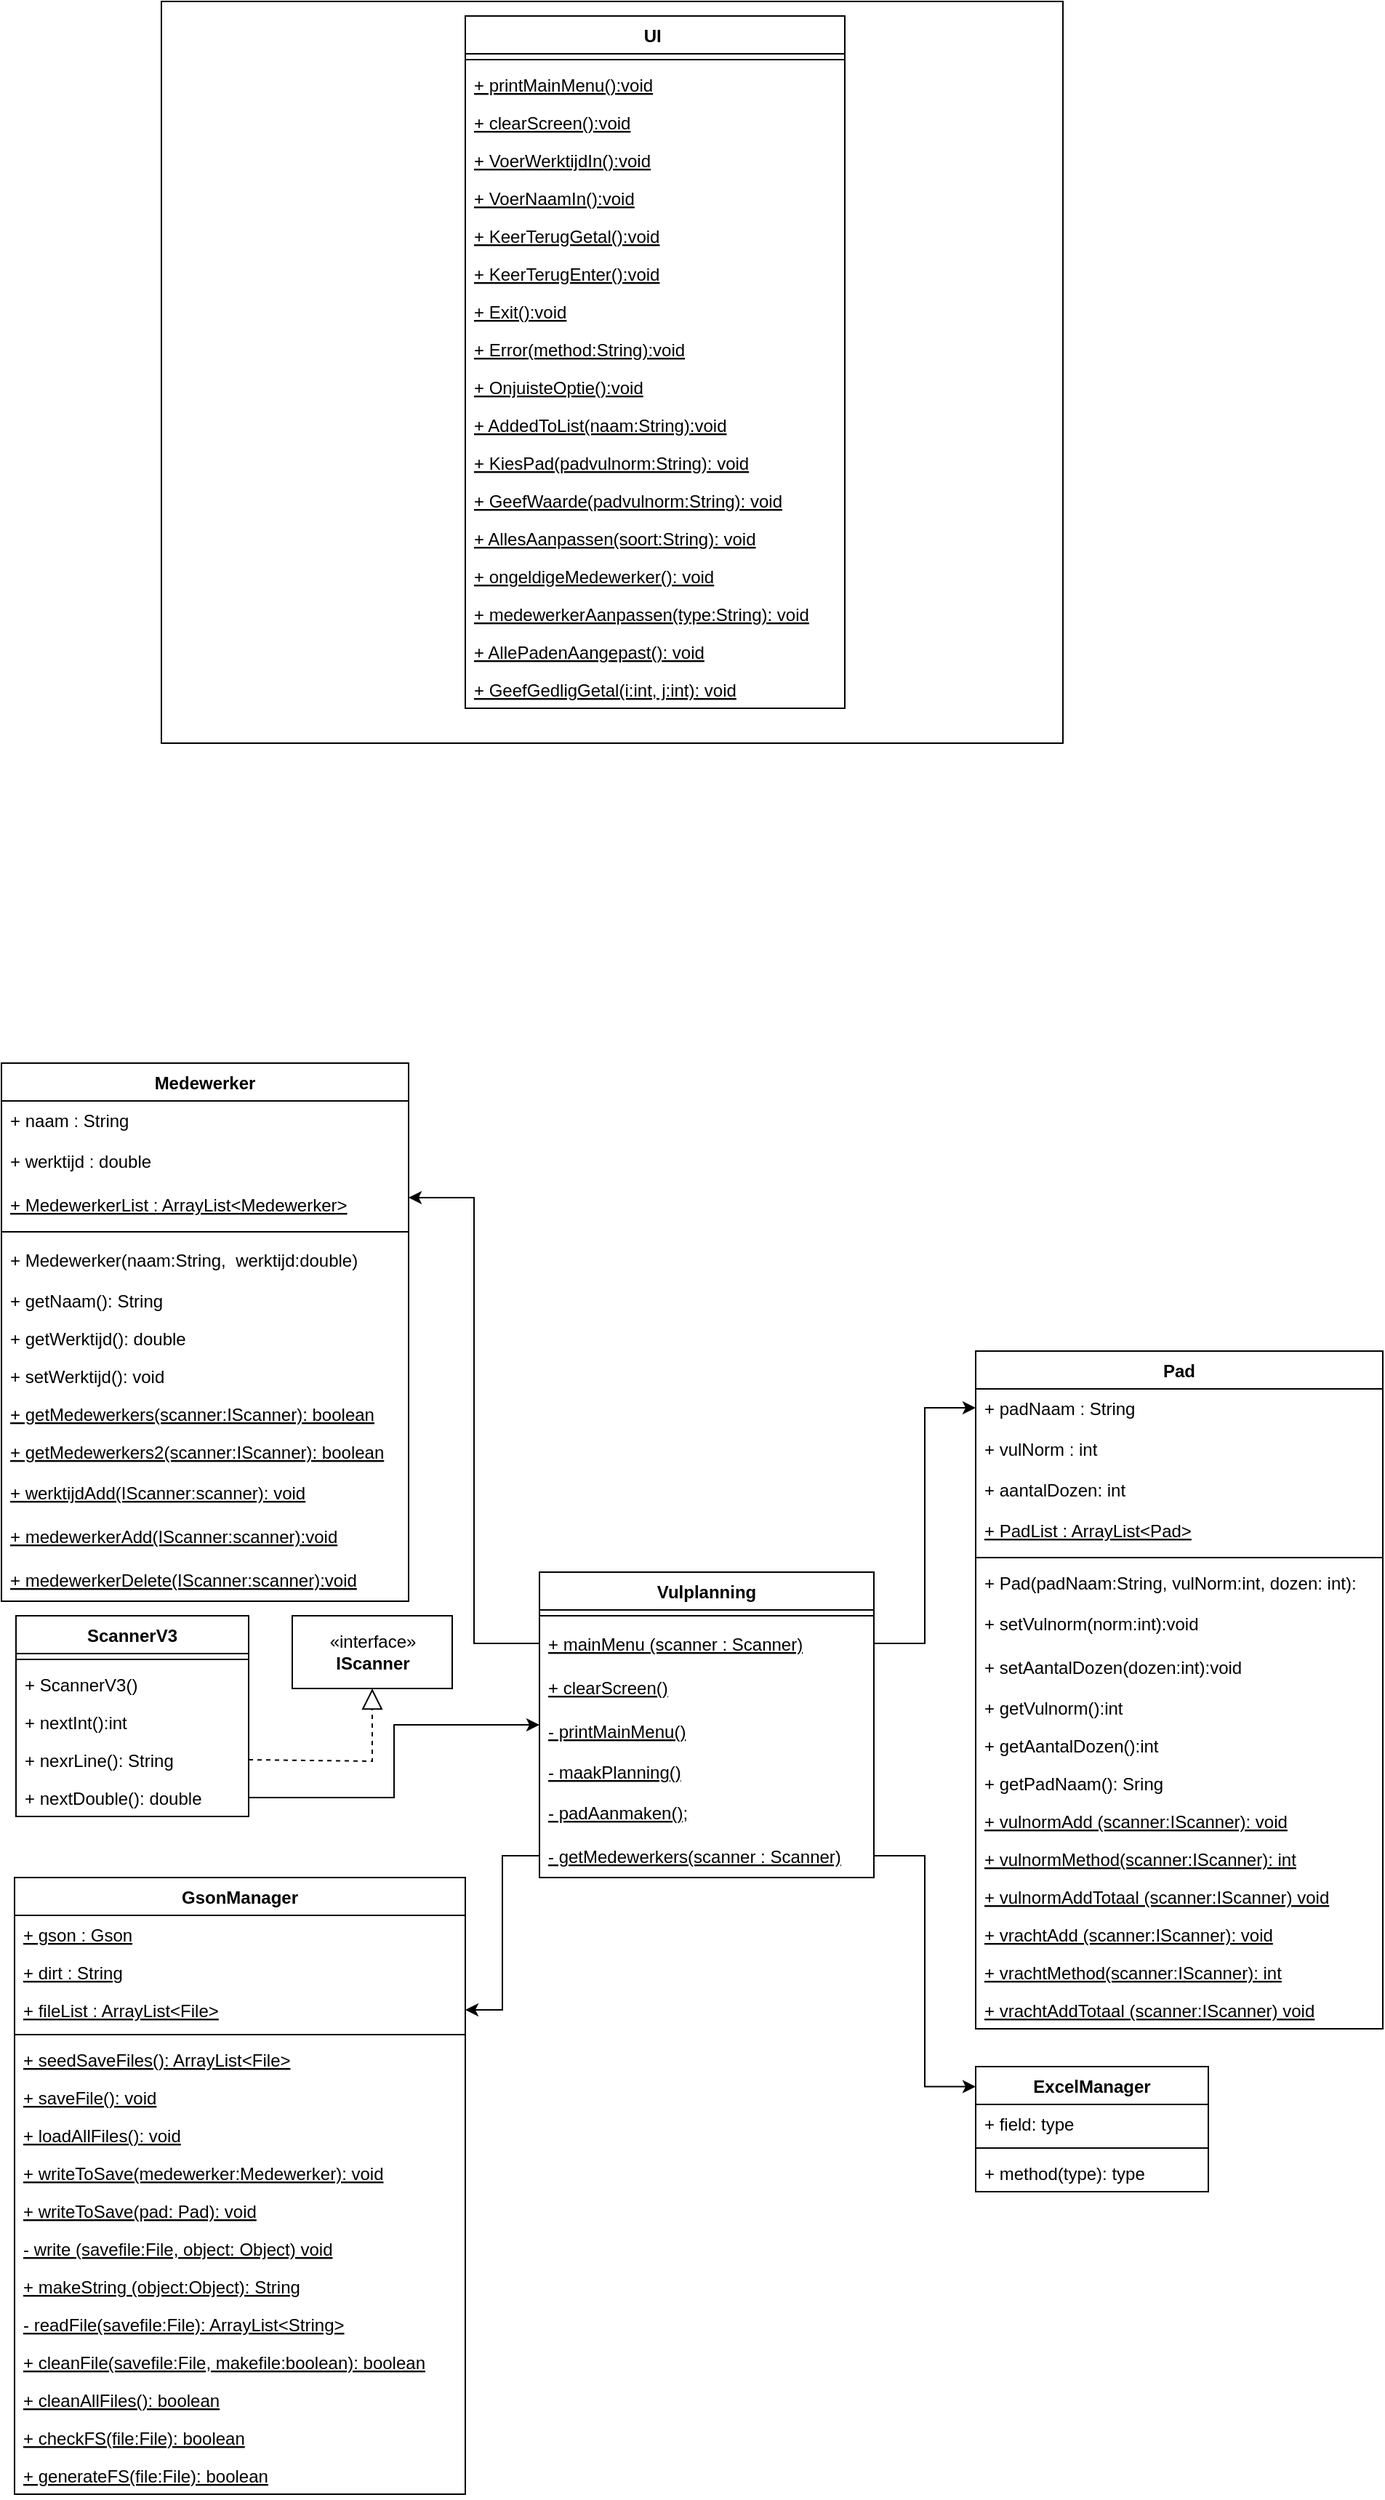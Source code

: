 <mxfile version="18.1.3" type="github">
  <diagram id="AhoOyRfpjSzVgz1KVlbD" name="Page-1">
    <mxGraphModel dx="1966" dy="2047" grid="1" gridSize="10" guides="1" tooltips="1" connect="1" arrows="1" fold="1" page="1" pageScale="1" pageWidth="827" pageHeight="1169" math="0" shadow="0">
      <root>
        <mxCell id="0" />
        <mxCell id="1" parent="0" />
        <mxCell id="__9yuRP-fzGLFlrZsTFt-1" value="" style="rounded=0;whiteSpace=wrap;html=1;" vertex="1" parent="1">
          <mxGeometry x="110" y="-570" width="620" height="510" as="geometry" />
        </mxCell>
        <mxCell id="661s9q2leMzbjNVrgtod-12" value="Medewerker" style="swimlane;fontStyle=1;align=center;verticalAlign=top;childLayout=stackLayout;horizontal=1;startSize=26;horizontalStack=0;resizeParent=1;resizeParentMax=0;resizeLast=0;collapsible=1;marginBottom=0;" parent="1" vertex="1">
          <mxGeometry y="160" width="280" height="370" as="geometry" />
        </mxCell>
        <mxCell id="661s9q2leMzbjNVrgtod-13" value="+ naam : String" style="text;strokeColor=none;fillColor=none;align=left;verticalAlign=top;spacingLeft=4;spacingRight=4;overflow=hidden;rotatable=0;points=[[0,0.5],[1,0.5]];portConstraint=eastwest;" parent="661s9q2leMzbjNVrgtod-12" vertex="1">
          <mxGeometry y="26" width="280" height="26" as="geometry" />
        </mxCell>
        <mxCell id="661s9q2leMzbjNVrgtod-17" value="+ werktijd : double" style="text;strokeColor=none;fillColor=none;align=left;verticalAlign=middle;spacingLeft=4;spacingRight=4;overflow=hidden;points=[[0,0.5],[1,0.5]];portConstraint=eastwest;rotatable=0;" parent="661s9q2leMzbjNVrgtod-12" vertex="1">
          <mxGeometry y="52" width="280" height="30" as="geometry" />
        </mxCell>
        <mxCell id="ZLoAa2ifPKY62TLdq6CC-11" value="+ MedewerkerList : ArrayList&lt;Medewerker&gt;" style="text;strokeColor=none;fillColor=none;align=left;verticalAlign=middle;spacingLeft=4;spacingRight=4;overflow=hidden;points=[[0,0.5],[1,0.5]];portConstraint=eastwest;rotatable=0;fontStyle=4" parent="661s9q2leMzbjNVrgtod-12" vertex="1">
          <mxGeometry y="82" width="280" height="30" as="geometry" />
        </mxCell>
        <mxCell id="661s9q2leMzbjNVrgtod-14" value="" style="line;strokeWidth=1;fillColor=none;align=left;verticalAlign=middle;spacingTop=-1;spacingLeft=3;spacingRight=3;rotatable=0;labelPosition=right;points=[];portConstraint=eastwest;" parent="661s9q2leMzbjNVrgtod-12" vertex="1">
          <mxGeometry y="112" width="280" height="8" as="geometry" />
        </mxCell>
        <mxCell id="ZLoAa2ifPKY62TLdq6CC-5" value="+ Medewerker(naam:String,  werktijd:double)" style="text;strokeColor=none;fillColor=none;align=left;verticalAlign=middle;spacingLeft=4;spacingRight=4;overflow=hidden;points=[[0,0.5],[1,0.5]];portConstraint=eastwest;rotatable=0;" parent="661s9q2leMzbjNVrgtod-12" vertex="1">
          <mxGeometry y="120" width="280" height="30" as="geometry" />
        </mxCell>
        <mxCell id="5AESGajCTUoISLtjF9Mg-14" value="+ getNaam(): String" style="text;strokeColor=none;fillColor=none;align=left;verticalAlign=top;spacingLeft=4;spacingRight=4;overflow=hidden;rotatable=0;points=[[0,0.5],[1,0.5]];portConstraint=eastwest;" parent="661s9q2leMzbjNVrgtod-12" vertex="1">
          <mxGeometry y="150" width="280" height="26" as="geometry" />
        </mxCell>
        <mxCell id="__9yuRP-fzGLFlrZsTFt-19" value="+ getWerktijd(): double" style="text;strokeColor=none;fillColor=none;align=left;verticalAlign=top;spacingLeft=4;spacingRight=4;overflow=hidden;rotatable=0;points=[[0,0.5],[1,0.5]];portConstraint=eastwest;" vertex="1" parent="661s9q2leMzbjNVrgtod-12">
          <mxGeometry y="176" width="280" height="26" as="geometry" />
        </mxCell>
        <mxCell id="__9yuRP-fzGLFlrZsTFt-20" value="+ setWerktijd(): void" style="text;strokeColor=none;fillColor=none;align=left;verticalAlign=top;spacingLeft=4;spacingRight=4;overflow=hidden;rotatable=0;points=[[0,0.5],[1,0.5]];portConstraint=eastwest;" vertex="1" parent="661s9q2leMzbjNVrgtod-12">
          <mxGeometry y="202" width="280" height="26" as="geometry" />
        </mxCell>
        <mxCell id="5AESGajCTUoISLtjF9Mg-15" value="+ getMedewerkers(scanner:IScanner): boolean" style="text;strokeColor=none;fillColor=none;align=left;verticalAlign=top;spacingLeft=4;spacingRight=4;overflow=hidden;rotatable=0;points=[[0,0.5],[1,0.5]];portConstraint=eastwest;fontStyle=4" parent="661s9q2leMzbjNVrgtod-12" vertex="1">
          <mxGeometry y="228" width="280" height="26" as="geometry" />
        </mxCell>
        <mxCell id="__9yuRP-fzGLFlrZsTFt-21" value="+ getMedewerkers2(scanner:IScanner): boolean" style="text;strokeColor=none;fillColor=none;align=left;verticalAlign=top;spacingLeft=4;spacingRight=4;overflow=hidden;rotatable=0;points=[[0,0.5],[1,0.5]];portConstraint=eastwest;fontStyle=4" vertex="1" parent="661s9q2leMzbjNVrgtod-12">
          <mxGeometry y="254" width="280" height="26" as="geometry" />
        </mxCell>
        <mxCell id="FoXBIZG9Wy2RnL4n5wdc-11" value="+ werktijdAdd(IScanner:scanner): void" style="text;strokeColor=none;fillColor=none;align=left;verticalAlign=middle;spacingLeft=4;spacingRight=4;overflow=hidden;points=[[0,0.5],[1,0.5]];portConstraint=eastwest;rotatable=0;fontStyle=4" parent="661s9q2leMzbjNVrgtod-12" vertex="1">
          <mxGeometry y="280" width="280" height="30" as="geometry" />
        </mxCell>
        <mxCell id="ZLoAa2ifPKY62TLdq6CC-9" value="+ medewerkerAdd(IScanner:scanner):void" style="text;strokeColor=none;fillColor=none;align=left;verticalAlign=middle;spacingLeft=4;spacingRight=4;overflow=hidden;points=[[0,0.5],[1,0.5]];portConstraint=eastwest;rotatable=0;fontStyle=4" parent="661s9q2leMzbjNVrgtod-12" vertex="1">
          <mxGeometry y="310" width="280" height="30" as="geometry" />
        </mxCell>
        <mxCell id="ZLoAa2ifPKY62TLdq6CC-10" value="+ medewerkerDelete(IScanner:scanner):void" style="text;strokeColor=none;fillColor=none;align=left;verticalAlign=middle;spacingLeft=4;spacingRight=4;overflow=hidden;points=[[0,0.5],[1,0.5]];portConstraint=eastwest;rotatable=0;fontStyle=4" parent="661s9q2leMzbjNVrgtod-12" vertex="1">
          <mxGeometry y="340" width="280" height="30" as="geometry" />
        </mxCell>
        <mxCell id="WQanXxK9wSyTt6e2amy3-7" value="Pad" style="swimlane;fontStyle=1;align=center;verticalAlign=top;childLayout=stackLayout;horizontal=1;startSize=26;horizontalStack=0;resizeParent=1;resizeParentMax=0;resizeLast=0;collapsible=1;marginBottom=0;" parent="1" vertex="1">
          <mxGeometry x="670" y="358" width="280" height="466" as="geometry" />
        </mxCell>
        <mxCell id="WQanXxK9wSyTt6e2amy3-8" value="+ padNaam : String" style="text;strokeColor=none;fillColor=none;align=left;verticalAlign=top;spacingLeft=4;spacingRight=4;overflow=hidden;rotatable=0;points=[[0,0.5],[1,0.5]];portConstraint=eastwest;" parent="WQanXxK9wSyTt6e2amy3-7" vertex="1">
          <mxGeometry y="26" width="280" height="26" as="geometry" />
        </mxCell>
        <mxCell id="WQanXxK9wSyTt6e2amy3-13" value="+ vulNorm : int" style="text;strokeColor=none;fillColor=none;align=left;verticalAlign=middle;spacingLeft=4;spacingRight=4;overflow=hidden;points=[[0,0.5],[1,0.5]];portConstraint=eastwest;rotatable=0;" parent="WQanXxK9wSyTt6e2amy3-7" vertex="1">
          <mxGeometry y="52" width="280" height="30" as="geometry" />
        </mxCell>
        <mxCell id="5AESGajCTUoISLtjF9Mg-16" value="+ aantalDozen: int" style="text;strokeColor=none;fillColor=none;align=left;verticalAlign=top;spacingLeft=4;spacingRight=4;overflow=hidden;rotatable=0;points=[[0,0.5],[1,0.5]];portConstraint=eastwest;" parent="WQanXxK9wSyTt6e2amy3-7" vertex="1">
          <mxGeometry y="82" width="280" height="26" as="geometry" />
        </mxCell>
        <mxCell id="WQanXxK9wSyTt6e2amy3-14" value="+ PadList : ArrayList&lt;Pad&gt;" style="text;strokeColor=none;fillColor=none;align=left;verticalAlign=middle;spacingLeft=4;spacingRight=4;overflow=hidden;points=[[0,0.5],[1,0.5]];portConstraint=eastwest;rotatable=0;fontStyle=4" parent="WQanXxK9wSyTt6e2amy3-7" vertex="1">
          <mxGeometry y="108" width="280" height="30" as="geometry" />
        </mxCell>
        <mxCell id="WQanXxK9wSyTt6e2amy3-11" value="" style="line;strokeWidth=1;fillColor=none;align=left;verticalAlign=middle;spacingTop=-1;spacingLeft=3;spacingRight=3;rotatable=0;labelPosition=right;points=[];portConstraint=eastwest;" parent="WQanXxK9wSyTt6e2amy3-7" vertex="1">
          <mxGeometry y="138" width="280" height="8" as="geometry" />
        </mxCell>
        <mxCell id="WQanXxK9wSyTt6e2amy3-12" value="+ Pad(padNaam:String, vulNorm:int, dozen: int):" style="text;strokeColor=none;fillColor=none;align=left;verticalAlign=top;spacingLeft=4;spacingRight=4;overflow=hidden;rotatable=0;points=[[0,0.5],[1,0.5]];portConstraint=eastwest;" parent="WQanXxK9wSyTt6e2amy3-7" vertex="1">
          <mxGeometry y="146" width="280" height="26" as="geometry" />
        </mxCell>
        <mxCell id="FoXBIZG9Wy2RnL4n5wdc-40" value="+ setVulnorm(norm:int):void " style="text;strokeColor=none;fillColor=none;align=left;verticalAlign=middle;spacingLeft=4;spacingRight=4;overflow=hidden;points=[[0,0.5],[1,0.5]];portConstraint=eastwest;rotatable=0;" parent="WQanXxK9wSyTt6e2amy3-7" vertex="1">
          <mxGeometry y="172" width="280" height="30" as="geometry" />
        </mxCell>
        <mxCell id="FoXBIZG9Wy2RnL4n5wdc-12" value="+ setAantalDozen(dozen:int):void" style="text;strokeColor=none;fillColor=none;align=left;verticalAlign=middle;spacingLeft=4;spacingRight=4;overflow=hidden;points=[[0,0.5],[1,0.5]];portConstraint=eastwest;rotatable=0;" parent="WQanXxK9wSyTt6e2amy3-7" vertex="1">
          <mxGeometry y="202" width="280" height="30" as="geometry" />
        </mxCell>
        <mxCell id="5AESGajCTUoISLtjF9Mg-19" value="+ getVulnorm():int" style="text;strokeColor=none;fillColor=none;align=left;verticalAlign=top;spacingLeft=4;spacingRight=4;overflow=hidden;rotatable=0;points=[[0,0.5],[1,0.5]];portConstraint=eastwest;" parent="WQanXxK9wSyTt6e2amy3-7" vertex="1">
          <mxGeometry y="232" width="280" height="26" as="geometry" />
        </mxCell>
        <mxCell id="5AESGajCTUoISLtjF9Mg-20" value="+ getAantalDozen():int" style="text;strokeColor=none;fillColor=none;align=left;verticalAlign=top;spacingLeft=4;spacingRight=4;overflow=hidden;rotatable=0;points=[[0,0.5],[1,0.5]];portConstraint=eastwest;" parent="WQanXxK9wSyTt6e2amy3-7" vertex="1">
          <mxGeometry y="258" width="280" height="26" as="geometry" />
        </mxCell>
        <mxCell id="__9yuRP-fzGLFlrZsTFt-9" value="+ getPadNaam(): Sring" style="text;strokeColor=none;fillColor=none;align=left;verticalAlign=top;spacingLeft=4;spacingRight=4;overflow=hidden;rotatable=0;points=[[0,0.5],[1,0.5]];portConstraint=eastwest;" vertex="1" parent="WQanXxK9wSyTt6e2amy3-7">
          <mxGeometry y="284" width="280" height="26" as="geometry" />
        </mxCell>
        <mxCell id="__9yuRP-fzGLFlrZsTFt-10" value="+ vulnormAdd (scanner:IScanner): void" style="text;strokeColor=none;fillColor=none;align=left;verticalAlign=top;spacingLeft=4;spacingRight=4;overflow=hidden;rotatable=0;points=[[0,0.5],[1,0.5]];portConstraint=eastwest;fontStyle=4" vertex="1" parent="WQanXxK9wSyTt6e2amy3-7">
          <mxGeometry y="310" width="280" height="26" as="geometry" />
        </mxCell>
        <mxCell id="__9yuRP-fzGLFlrZsTFt-12" value="+ vulnormMethod(scanner:IScanner): int" style="text;strokeColor=none;fillColor=none;align=left;verticalAlign=top;spacingLeft=4;spacingRight=4;overflow=hidden;rotatable=0;points=[[0,0.5],[1,0.5]];portConstraint=eastwest;fontStyle=4" vertex="1" parent="WQanXxK9wSyTt6e2amy3-7">
          <mxGeometry y="336" width="280" height="26" as="geometry" />
        </mxCell>
        <mxCell id="__9yuRP-fzGLFlrZsTFt-15" value="+ vulnormAddTotaal (scanner:IScanner) void" style="text;strokeColor=none;fillColor=none;align=left;verticalAlign=top;spacingLeft=4;spacingRight=4;overflow=hidden;rotatable=0;points=[[0,0.5],[1,0.5]];portConstraint=eastwest;fontStyle=4" vertex="1" parent="WQanXxK9wSyTt6e2amy3-7">
          <mxGeometry y="362" width="280" height="26" as="geometry" />
        </mxCell>
        <mxCell id="__9yuRP-fzGLFlrZsTFt-16" value="+ vrachtAdd (scanner:IScanner): void" style="text;strokeColor=none;fillColor=none;align=left;verticalAlign=top;spacingLeft=4;spacingRight=4;overflow=hidden;rotatable=0;points=[[0,0.5],[1,0.5]];portConstraint=eastwest;fontStyle=4" vertex="1" parent="WQanXxK9wSyTt6e2amy3-7">
          <mxGeometry y="388" width="280" height="26" as="geometry" />
        </mxCell>
        <mxCell id="__9yuRP-fzGLFlrZsTFt-17" value="+ vrachtMethod(scanner:IScanner): int" style="text;strokeColor=none;fillColor=none;align=left;verticalAlign=top;spacingLeft=4;spacingRight=4;overflow=hidden;rotatable=0;points=[[0,0.5],[1,0.5]];portConstraint=eastwest;fontStyle=4" vertex="1" parent="WQanXxK9wSyTt6e2amy3-7">
          <mxGeometry y="414" width="280" height="26" as="geometry" />
        </mxCell>
        <mxCell id="__9yuRP-fzGLFlrZsTFt-18" value="+ vrachtAddTotaal (scanner:IScanner) void" style="text;strokeColor=none;fillColor=none;align=left;verticalAlign=top;spacingLeft=4;spacingRight=4;overflow=hidden;rotatable=0;points=[[0,0.5],[1,0.5]];portConstraint=eastwest;fontStyle=4" vertex="1" parent="WQanXxK9wSyTt6e2amy3-7">
          <mxGeometry y="440" width="280" height="26" as="geometry" />
        </mxCell>
        <mxCell id="ZLoAa2ifPKY62TLdq6CC-1" value="Vulplanning" style="swimlane;fontStyle=1;align=center;verticalAlign=top;childLayout=stackLayout;horizontal=1;startSize=26;horizontalStack=0;resizeParent=1;resizeParentMax=0;resizeLast=0;collapsible=1;marginBottom=0;" parent="1" vertex="1">
          <mxGeometry x="370" y="510" width="230" height="210" as="geometry">
            <mxRectangle x="610" y="50" width="80" height="26" as="alternateBounds" />
          </mxGeometry>
        </mxCell>
        <mxCell id="ZLoAa2ifPKY62TLdq6CC-3" value="" style="line;strokeWidth=1;fillColor=none;align=left;verticalAlign=middle;spacingTop=-1;spacingLeft=3;spacingRight=3;rotatable=0;labelPosition=right;points=[];portConstraint=eastwest;" parent="ZLoAa2ifPKY62TLdq6CC-1" vertex="1">
          <mxGeometry y="26" width="230" height="8" as="geometry" />
        </mxCell>
        <mxCell id="FoXBIZG9Wy2RnL4n5wdc-6" value="+ mainMenu (scanner : Scanner)" style="text;strokeColor=none;fillColor=none;align=left;verticalAlign=middle;spacingLeft=4;spacingRight=4;overflow=hidden;points=[[0,0.5],[1,0.5]];portConstraint=eastwest;rotatable=0;fontStyle=4" parent="ZLoAa2ifPKY62TLdq6CC-1" vertex="1">
          <mxGeometry y="34" width="230" height="30" as="geometry" />
        </mxCell>
        <mxCell id="FoXBIZG9Wy2RnL4n5wdc-7" value="+ clearScreen()" style="text;strokeColor=none;fillColor=none;align=left;verticalAlign=middle;spacingLeft=4;spacingRight=4;overflow=hidden;points=[[0,0.5],[1,0.5]];portConstraint=eastwest;rotatable=0;fontStyle=4" parent="ZLoAa2ifPKY62TLdq6CC-1" vertex="1">
          <mxGeometry y="64" width="230" height="30" as="geometry" />
        </mxCell>
        <mxCell id="FoXBIZG9Wy2RnL4n5wdc-8" value="- printMainMenu()" style="text;strokeColor=none;fillColor=none;align=left;verticalAlign=middle;spacingLeft=4;spacingRight=4;overflow=hidden;points=[[0,0.5],[1,0.5]];portConstraint=eastwest;rotatable=0;fontStyle=4" parent="ZLoAa2ifPKY62TLdq6CC-1" vertex="1">
          <mxGeometry y="94" width="230" height="30" as="geometry" />
        </mxCell>
        <mxCell id="ZLoAa2ifPKY62TLdq6CC-4" value="- maakPlanning()&#xa;" style="text;strokeColor=none;fillColor=none;align=left;verticalAlign=top;spacingLeft=4;spacingRight=4;overflow=hidden;rotatable=0;points=[[0,0.5],[1,0.5]];portConstraint=eastwest;fontStyle=4" parent="ZLoAa2ifPKY62TLdq6CC-1" vertex="1">
          <mxGeometry y="124" width="230" height="26" as="geometry" />
        </mxCell>
        <mxCell id="zxA59l2eVfSbg0LKgk-P-1" value="- padAanmaken();" style="text;strokeColor=none;fillColor=none;align=left;verticalAlign=middle;spacingLeft=4;spacingRight=4;overflow=hidden;points=[[0,0.5],[1,0.5]];portConstraint=eastwest;rotatable=0;fontStyle=4" parent="ZLoAa2ifPKY62TLdq6CC-1" vertex="1">
          <mxGeometry y="150" width="230" height="30" as="geometry" />
        </mxCell>
        <mxCell id="FoXBIZG9Wy2RnL4n5wdc-9" value="- getMedewerkers(scanner : Scanner)" style="text;strokeColor=none;fillColor=none;align=left;verticalAlign=middle;spacingLeft=4;spacingRight=4;overflow=hidden;points=[[0,0.5],[1,0.5]];portConstraint=eastwest;rotatable=0;fontStyle=4" parent="ZLoAa2ifPKY62TLdq6CC-1" vertex="1">
          <mxGeometry y="180" width="230" height="30" as="geometry" />
        </mxCell>
        <mxCell id="5AESGajCTUoISLtjF9Mg-9" value="«interface»&lt;br&gt;&lt;b&gt;IScanner&lt;/b&gt;" style="html=1;" parent="1" vertex="1">
          <mxGeometry x="200" y="540" width="110" height="50" as="geometry" />
        </mxCell>
        <mxCell id="5AESGajCTUoISLtjF9Mg-10" value="ScannerV3" style="swimlane;fontStyle=1;align=center;verticalAlign=top;childLayout=stackLayout;horizontal=1;startSize=26;horizontalStack=0;resizeParent=1;resizeParentMax=0;resizeLast=0;collapsible=1;marginBottom=0;" parent="1" vertex="1">
          <mxGeometry x="10" y="540" width="160" height="138" as="geometry" />
        </mxCell>
        <mxCell id="5AESGajCTUoISLtjF9Mg-12" value="" style="line;strokeWidth=1;fillColor=none;align=left;verticalAlign=middle;spacingTop=-1;spacingLeft=3;spacingRight=3;rotatable=0;labelPosition=right;points=[];portConstraint=eastwest;" parent="5AESGajCTUoISLtjF9Mg-10" vertex="1">
          <mxGeometry y="26" width="160" height="8" as="geometry" />
        </mxCell>
        <mxCell id="5AESGajCTUoISLtjF9Mg-13" value="+ ScannerV3()" style="text;strokeColor=none;fillColor=none;align=left;verticalAlign=top;spacingLeft=4;spacingRight=4;overflow=hidden;rotatable=0;points=[[0,0.5],[1,0.5]];portConstraint=eastwest;" parent="5AESGajCTUoISLtjF9Mg-10" vertex="1">
          <mxGeometry y="34" width="160" height="26" as="geometry" />
        </mxCell>
        <mxCell id="5AESGajCTUoISLtjF9Mg-23" value="+ nextInt():int" style="text;strokeColor=none;fillColor=none;align=left;verticalAlign=top;spacingLeft=4;spacingRight=4;overflow=hidden;rotatable=0;points=[[0,0.5],[1,0.5]];portConstraint=eastwest;" parent="5AESGajCTUoISLtjF9Mg-10" vertex="1">
          <mxGeometry y="60" width="160" height="26" as="geometry" />
        </mxCell>
        <mxCell id="5AESGajCTUoISLtjF9Mg-24" value="+ nexrLine(): String" style="text;strokeColor=none;fillColor=none;align=left;verticalAlign=top;spacingLeft=4;spacingRight=4;overflow=hidden;rotatable=0;points=[[0,0.5],[1,0.5]];portConstraint=eastwest;" parent="5AESGajCTUoISLtjF9Mg-10" vertex="1">
          <mxGeometry y="86" width="160" height="26" as="geometry" />
        </mxCell>
        <mxCell id="5AESGajCTUoISLtjF9Mg-26" value="+ nextDouble(): double" style="text;strokeColor=none;fillColor=none;align=left;verticalAlign=top;spacingLeft=4;spacingRight=4;overflow=hidden;rotatable=0;points=[[0,0.5],[1,0.5]];portConstraint=eastwest;" parent="5AESGajCTUoISLtjF9Mg-10" vertex="1">
          <mxGeometry y="112" width="160" height="26" as="geometry" />
        </mxCell>
        <mxCell id="5AESGajCTUoISLtjF9Mg-25" value="" style="endArrow=block;dashed=1;endFill=0;endSize=12;html=1;rounded=0;entryX=0.5;entryY=1;entryDx=0;entryDy=0;exitX=1;exitY=0.5;exitDx=0;exitDy=0;" parent="1" source="5AESGajCTUoISLtjF9Mg-24" target="5AESGajCTUoISLtjF9Mg-9" edge="1">
          <mxGeometry width="160" relative="1" as="geometry">
            <mxPoint x="70" y="740" as="sourcePoint" />
            <mxPoint x="230" y="740" as="targetPoint" />
            <Array as="points">
              <mxPoint x="255" y="640" />
            </Array>
          </mxGeometry>
        </mxCell>
        <mxCell id="5AESGajCTUoISLtjF9Mg-27" value="UI " style="swimlane;fontStyle=1;align=center;verticalAlign=top;childLayout=stackLayout;horizontal=1;startSize=26;horizontalStack=0;resizeParent=1;resizeParentMax=0;resizeLast=0;collapsible=1;marginBottom=0;" parent="1" vertex="1">
          <mxGeometry x="319" y="-560" width="261" height="476" as="geometry" />
        </mxCell>
        <mxCell id="5AESGajCTUoISLtjF9Mg-29" value="" style="line;strokeWidth=1;fillColor=none;align=left;verticalAlign=middle;spacingTop=-1;spacingLeft=3;spacingRight=3;rotatable=0;labelPosition=right;points=[];portConstraint=eastwest;" parent="5AESGajCTUoISLtjF9Mg-27" vertex="1">
          <mxGeometry y="26" width="261" height="8" as="geometry" />
        </mxCell>
        <mxCell id="5AESGajCTUoISLtjF9Mg-31" value="+ printMainMenu():void" style="text;strokeColor=none;fillColor=none;align=left;verticalAlign=top;spacingLeft=4;spacingRight=4;overflow=hidden;rotatable=0;points=[[0,0.5],[1,0.5]];portConstraint=eastwest;fontStyle=4" parent="5AESGajCTUoISLtjF9Mg-27" vertex="1">
          <mxGeometry y="34" width="261" height="26" as="geometry" />
        </mxCell>
        <mxCell id="5AESGajCTUoISLtjF9Mg-32" value="+ clearScreen():void" style="text;strokeColor=none;fillColor=none;align=left;verticalAlign=top;spacingLeft=4;spacingRight=4;overflow=hidden;rotatable=0;points=[[0,0.5],[1,0.5]];portConstraint=eastwest;fontStyle=4" parent="5AESGajCTUoISLtjF9Mg-27" vertex="1">
          <mxGeometry y="60" width="261" height="26" as="geometry" />
        </mxCell>
        <mxCell id="5AESGajCTUoISLtjF9Mg-33" value="+ VoerWerktijdIn():void" style="text;strokeColor=none;fillColor=none;align=left;verticalAlign=top;spacingLeft=4;spacingRight=4;overflow=hidden;rotatable=0;points=[[0,0.5],[1,0.5]];portConstraint=eastwest;fontStyle=4" parent="5AESGajCTUoISLtjF9Mg-27" vertex="1">
          <mxGeometry y="86" width="261" height="26" as="geometry" />
        </mxCell>
        <mxCell id="5AESGajCTUoISLtjF9Mg-34" value="+ VoerNaamIn():void" style="text;strokeColor=none;fillColor=none;align=left;verticalAlign=top;spacingLeft=4;spacingRight=4;overflow=hidden;rotatable=0;points=[[0,0.5],[1,0.5]];portConstraint=eastwest;fontStyle=4" parent="5AESGajCTUoISLtjF9Mg-27" vertex="1">
          <mxGeometry y="112" width="261" height="26" as="geometry" />
        </mxCell>
        <mxCell id="5AESGajCTUoISLtjF9Mg-35" value="+ KeerTerugGetal():void" style="text;strokeColor=none;fillColor=none;align=left;verticalAlign=top;spacingLeft=4;spacingRight=4;overflow=hidden;rotatable=0;points=[[0,0.5],[1,0.5]];portConstraint=eastwest;fontStyle=4" parent="5AESGajCTUoISLtjF9Mg-27" vertex="1">
          <mxGeometry y="138" width="261" height="26" as="geometry" />
        </mxCell>
        <mxCell id="5AESGajCTUoISLtjF9Mg-36" value="+ KeerTerugEnter():void" style="text;strokeColor=none;fillColor=none;align=left;verticalAlign=top;spacingLeft=4;spacingRight=4;overflow=hidden;rotatable=0;points=[[0,0.5],[1,0.5]];portConstraint=eastwest;fontStyle=4" parent="5AESGajCTUoISLtjF9Mg-27" vertex="1">
          <mxGeometry y="164" width="261" height="26" as="geometry" />
        </mxCell>
        <mxCell id="5AESGajCTUoISLtjF9Mg-37" value="+ Exit():void" style="text;strokeColor=none;fillColor=none;align=left;verticalAlign=top;spacingLeft=4;spacingRight=4;overflow=hidden;rotatable=0;points=[[0,0.5],[1,0.5]];portConstraint=eastwest;fontStyle=4" parent="5AESGajCTUoISLtjF9Mg-27" vertex="1">
          <mxGeometry y="190" width="261" height="26" as="geometry" />
        </mxCell>
        <mxCell id="5AESGajCTUoISLtjF9Mg-38" value="+ Error(method:String):void" style="text;strokeColor=none;fillColor=none;align=left;verticalAlign=top;spacingLeft=4;spacingRight=4;overflow=hidden;rotatable=0;points=[[0,0.5],[1,0.5]];portConstraint=eastwest;fontStyle=4" parent="5AESGajCTUoISLtjF9Mg-27" vertex="1">
          <mxGeometry y="216" width="261" height="26" as="geometry" />
        </mxCell>
        <mxCell id="5AESGajCTUoISLtjF9Mg-39" value="+ OnjuisteOptie():void" style="text;strokeColor=none;fillColor=none;align=left;verticalAlign=top;spacingLeft=4;spacingRight=4;overflow=hidden;rotatable=0;points=[[0,0.5],[1,0.5]];portConstraint=eastwest;fontStyle=4" parent="5AESGajCTUoISLtjF9Mg-27" vertex="1">
          <mxGeometry y="242" width="261" height="26" as="geometry" />
        </mxCell>
        <mxCell id="5AESGajCTUoISLtjF9Mg-43" value="+ AddedToList(naam:String):void" style="text;strokeColor=none;fillColor=none;align=left;verticalAlign=top;spacingLeft=4;spacingRight=4;overflow=hidden;rotatable=0;points=[[0,0.5],[1,0.5]];portConstraint=eastwest;fontStyle=4" parent="5AESGajCTUoISLtjF9Mg-27" vertex="1">
          <mxGeometry y="268" width="261" height="26" as="geometry" />
        </mxCell>
        <mxCell id="__9yuRP-fzGLFlrZsTFt-23" value="+ KiesPad(padvulnorm:String): void" style="text;strokeColor=none;fillColor=none;align=left;verticalAlign=top;spacingLeft=4;spacingRight=4;overflow=hidden;rotatable=0;points=[[0,0.5],[1,0.5]];portConstraint=eastwest;fontStyle=4" vertex="1" parent="5AESGajCTUoISLtjF9Mg-27">
          <mxGeometry y="294" width="261" height="26" as="geometry" />
        </mxCell>
        <mxCell id="__9yuRP-fzGLFlrZsTFt-25" value="+ GeefWaarde(padvulnorm:String): void" style="text;strokeColor=none;fillColor=none;align=left;verticalAlign=top;spacingLeft=4;spacingRight=4;overflow=hidden;rotatable=0;points=[[0,0.5],[1,0.5]];portConstraint=eastwest;fontStyle=4" vertex="1" parent="5AESGajCTUoISLtjF9Mg-27">
          <mxGeometry y="320" width="261" height="26" as="geometry" />
        </mxCell>
        <mxCell id="__9yuRP-fzGLFlrZsTFt-27" value="+ AllesAanpassen(soort:String): void" style="text;strokeColor=none;fillColor=none;align=left;verticalAlign=top;spacingLeft=4;spacingRight=4;overflow=hidden;rotatable=0;points=[[0,0.5],[1,0.5]];portConstraint=eastwest;fontStyle=4" vertex="1" parent="5AESGajCTUoISLtjF9Mg-27">
          <mxGeometry y="346" width="261" height="26" as="geometry" />
        </mxCell>
        <mxCell id="__9yuRP-fzGLFlrZsTFt-28" value="+ ongeldigeMedewerker(): void" style="text;strokeColor=none;fillColor=none;align=left;verticalAlign=top;spacingLeft=4;spacingRight=4;overflow=hidden;rotatable=0;points=[[0,0.5],[1,0.5]];portConstraint=eastwest;fontStyle=4" vertex="1" parent="5AESGajCTUoISLtjF9Mg-27">
          <mxGeometry y="372" width="261" height="26" as="geometry" />
        </mxCell>
        <mxCell id="__9yuRP-fzGLFlrZsTFt-29" value="+ medewerkerAanpassen(type:String): void" style="text;strokeColor=none;fillColor=none;align=left;verticalAlign=top;spacingLeft=4;spacingRight=4;overflow=hidden;rotatable=0;points=[[0,0.5],[1,0.5]];portConstraint=eastwest;fontStyle=4" vertex="1" parent="5AESGajCTUoISLtjF9Mg-27">
          <mxGeometry y="398" width="261" height="26" as="geometry" />
        </mxCell>
        <mxCell id="__9yuRP-fzGLFlrZsTFt-30" value="+ AllePadenAangepast(): void" style="text;strokeColor=none;fillColor=none;align=left;verticalAlign=top;spacingLeft=4;spacingRight=4;overflow=hidden;rotatable=0;points=[[0,0.5],[1,0.5]];portConstraint=eastwest;fontStyle=4" vertex="1" parent="5AESGajCTUoISLtjF9Mg-27">
          <mxGeometry y="424" width="261" height="26" as="geometry" />
        </mxCell>
        <mxCell id="__9yuRP-fzGLFlrZsTFt-24" value="+ GeefGedligGetal(i:int, j:int): void" style="text;strokeColor=none;fillColor=none;align=left;verticalAlign=top;spacingLeft=4;spacingRight=4;overflow=hidden;rotatable=0;points=[[0,0.5],[1,0.5]];portConstraint=eastwest;fontStyle=4" vertex="1" parent="5AESGajCTUoISLtjF9Mg-27">
          <mxGeometry y="450" width="261" height="26" as="geometry" />
        </mxCell>
        <mxCell id="__9yuRP-fzGLFlrZsTFt-3" style="edgeStyle=orthogonalEdgeStyle;rounded=0;orthogonalLoop=1;jettySize=auto;html=1;exitX=1;exitY=0.5;exitDx=0;exitDy=0;entryX=0;entryY=0.5;entryDx=0;entryDy=0;" edge="1" parent="1" source="5AESGajCTUoISLtjF9Mg-26" target="ZLoAa2ifPKY62TLdq6CC-1">
          <mxGeometry relative="1" as="geometry" />
        </mxCell>
        <mxCell id="__9yuRP-fzGLFlrZsTFt-5" style="edgeStyle=orthogonalEdgeStyle;rounded=0;orthogonalLoop=1;jettySize=auto;html=1;exitX=1;exitY=0.5;exitDx=0;exitDy=0;entryX=0;entryY=0.5;entryDx=0;entryDy=0;" edge="1" parent="1" source="FoXBIZG9Wy2RnL4n5wdc-6" target="WQanXxK9wSyTt6e2amy3-8">
          <mxGeometry relative="1" as="geometry" />
        </mxCell>
        <mxCell id="__9yuRP-fzGLFlrZsTFt-6" style="edgeStyle=orthogonalEdgeStyle;rounded=0;orthogonalLoop=1;jettySize=auto;html=1;exitX=0;exitY=0.5;exitDx=0;exitDy=0;entryX=1;entryY=0.25;entryDx=0;entryDy=0;" edge="1" parent="1" source="FoXBIZG9Wy2RnL4n5wdc-6" target="661s9q2leMzbjNVrgtod-12">
          <mxGeometry relative="1" as="geometry" />
        </mxCell>
        <mxCell id="__9yuRP-fzGLFlrZsTFt-32" value="GsonManager" style="swimlane;fontStyle=1;align=center;verticalAlign=top;childLayout=stackLayout;horizontal=1;startSize=26;horizontalStack=0;resizeParent=1;resizeParentMax=0;resizeLast=0;collapsible=1;marginBottom=0;" vertex="1" parent="1">
          <mxGeometry x="9" y="720" width="310" height="424" as="geometry" />
        </mxCell>
        <mxCell id="__9yuRP-fzGLFlrZsTFt-33" value="+ gson : Gson" style="text;strokeColor=none;fillColor=none;align=left;verticalAlign=top;spacingLeft=4;spacingRight=4;overflow=hidden;rotatable=0;points=[[0,0.5],[1,0.5]];portConstraint=eastwest;fontStyle=4" vertex="1" parent="__9yuRP-fzGLFlrZsTFt-32">
          <mxGeometry y="26" width="310" height="26" as="geometry" />
        </mxCell>
        <mxCell id="__9yuRP-fzGLFlrZsTFt-36" value="+ dirt : String" style="text;strokeColor=none;fillColor=none;align=left;verticalAlign=top;spacingLeft=4;spacingRight=4;overflow=hidden;rotatable=0;points=[[0,0.5],[1,0.5]];portConstraint=eastwest;fontStyle=4" vertex="1" parent="__9yuRP-fzGLFlrZsTFt-32">
          <mxGeometry y="52" width="310" height="26" as="geometry" />
        </mxCell>
        <mxCell id="__9yuRP-fzGLFlrZsTFt-38" value="+ fileList : ArrayList&lt;File&gt;" style="text;strokeColor=none;fillColor=none;align=left;verticalAlign=top;spacingLeft=4;spacingRight=4;overflow=hidden;rotatable=0;points=[[0,0.5],[1,0.5]];portConstraint=eastwest;fontStyle=4" vertex="1" parent="__9yuRP-fzGLFlrZsTFt-32">
          <mxGeometry y="78" width="310" height="26" as="geometry" />
        </mxCell>
        <mxCell id="__9yuRP-fzGLFlrZsTFt-34" value="" style="line;strokeWidth=1;fillColor=none;align=left;verticalAlign=middle;spacingTop=-1;spacingLeft=3;spacingRight=3;rotatable=0;labelPosition=right;points=[];portConstraint=eastwest;" vertex="1" parent="__9yuRP-fzGLFlrZsTFt-32">
          <mxGeometry y="104" width="310" height="8" as="geometry" />
        </mxCell>
        <mxCell id="__9yuRP-fzGLFlrZsTFt-35" value="+ seedSaveFiles(): ArrayList&lt;File&gt;" style="text;strokeColor=none;fillColor=none;align=left;verticalAlign=top;spacingLeft=4;spacingRight=4;overflow=hidden;rotatable=0;points=[[0,0.5],[1,0.5]];portConstraint=eastwest;fontStyle=4" vertex="1" parent="__9yuRP-fzGLFlrZsTFt-32">
          <mxGeometry y="112" width="310" height="26" as="geometry" />
        </mxCell>
        <mxCell id="__9yuRP-fzGLFlrZsTFt-39" value="+ saveFile(): void" style="text;strokeColor=none;fillColor=none;align=left;verticalAlign=top;spacingLeft=4;spacingRight=4;overflow=hidden;rotatable=0;points=[[0,0.5],[1,0.5]];portConstraint=eastwest;fontStyle=4" vertex="1" parent="__9yuRP-fzGLFlrZsTFt-32">
          <mxGeometry y="138" width="310" height="26" as="geometry" />
        </mxCell>
        <mxCell id="__9yuRP-fzGLFlrZsTFt-40" value="+ loadAllFiles(): void" style="text;strokeColor=none;fillColor=none;align=left;verticalAlign=top;spacingLeft=4;spacingRight=4;overflow=hidden;rotatable=0;points=[[0,0.5],[1,0.5]];portConstraint=eastwest;fontStyle=4" vertex="1" parent="__9yuRP-fzGLFlrZsTFt-32">
          <mxGeometry y="164" width="310" height="26" as="geometry" />
        </mxCell>
        <mxCell id="__9yuRP-fzGLFlrZsTFt-41" value="+ writeToSave(medewerker:Medewerker): void" style="text;strokeColor=none;fillColor=none;align=left;verticalAlign=top;spacingLeft=4;spacingRight=4;overflow=hidden;rotatable=0;points=[[0,0.5],[1,0.5]];portConstraint=eastwest;fontStyle=4" vertex="1" parent="__9yuRP-fzGLFlrZsTFt-32">
          <mxGeometry y="190" width="310" height="26" as="geometry" />
        </mxCell>
        <mxCell id="__9yuRP-fzGLFlrZsTFt-51" value="+ writeToSave(pad: Pad): void" style="text;strokeColor=none;fillColor=none;align=left;verticalAlign=top;spacingLeft=4;spacingRight=4;overflow=hidden;rotatable=0;points=[[0,0.5],[1,0.5]];portConstraint=eastwest;fontStyle=4" vertex="1" parent="__9yuRP-fzGLFlrZsTFt-32">
          <mxGeometry y="216" width="310" height="26" as="geometry" />
        </mxCell>
        <mxCell id="__9yuRP-fzGLFlrZsTFt-53" value="- write (savefile:File, object: Object) void" style="text;strokeColor=none;fillColor=none;align=left;verticalAlign=top;spacingLeft=4;spacingRight=4;overflow=hidden;rotatable=0;points=[[0,0.5],[1,0.5]];portConstraint=eastwest;fontStyle=4" vertex="1" parent="__9yuRP-fzGLFlrZsTFt-32">
          <mxGeometry y="242" width="310" height="26" as="geometry" />
        </mxCell>
        <mxCell id="__9yuRP-fzGLFlrZsTFt-54" value="+ makeString (object:Object): String" style="text;strokeColor=none;fillColor=none;align=left;verticalAlign=top;spacingLeft=4;spacingRight=4;overflow=hidden;rotatable=0;points=[[0,0.5],[1,0.5]];portConstraint=eastwest;fontStyle=4" vertex="1" parent="__9yuRP-fzGLFlrZsTFt-32">
          <mxGeometry y="268" width="310" height="26" as="geometry" />
        </mxCell>
        <mxCell id="__9yuRP-fzGLFlrZsTFt-55" value="- readFile(savefile:File): ArrayList&lt;String&gt;" style="text;strokeColor=none;fillColor=none;align=left;verticalAlign=top;spacingLeft=4;spacingRight=4;overflow=hidden;rotatable=0;points=[[0,0.5],[1,0.5]];portConstraint=eastwest;fontStyle=4" vertex="1" parent="__9yuRP-fzGLFlrZsTFt-32">
          <mxGeometry y="294" width="310" height="26" as="geometry" />
        </mxCell>
        <mxCell id="__9yuRP-fzGLFlrZsTFt-56" value="+ cleanFile(savefile:File, makefile:boolean): boolean" style="text;strokeColor=none;fillColor=none;align=left;verticalAlign=top;spacingLeft=4;spacingRight=4;overflow=hidden;rotatable=0;points=[[0,0.5],[1,0.5]];portConstraint=eastwest;fontStyle=4" vertex="1" parent="__9yuRP-fzGLFlrZsTFt-32">
          <mxGeometry y="320" width="310" height="26" as="geometry" />
        </mxCell>
        <mxCell id="__9yuRP-fzGLFlrZsTFt-57" value="+ cleanAllFiles(): boolean" style="text;strokeColor=none;fillColor=none;align=left;verticalAlign=top;spacingLeft=4;spacingRight=4;overflow=hidden;rotatable=0;points=[[0,0.5],[1,0.5]];portConstraint=eastwest;fontStyle=4" vertex="1" parent="__9yuRP-fzGLFlrZsTFt-32">
          <mxGeometry y="346" width="310" height="26" as="geometry" />
        </mxCell>
        <mxCell id="__9yuRP-fzGLFlrZsTFt-58" value="+ checkFS(file:File): boolean" style="text;strokeColor=none;fillColor=none;align=left;verticalAlign=top;spacingLeft=4;spacingRight=4;overflow=hidden;rotatable=0;points=[[0,0.5],[1,0.5]];portConstraint=eastwest;fontStyle=4" vertex="1" parent="__9yuRP-fzGLFlrZsTFt-32">
          <mxGeometry y="372" width="310" height="26" as="geometry" />
        </mxCell>
        <mxCell id="__9yuRP-fzGLFlrZsTFt-59" value="+ generateFS(file:File): boolean" style="text;strokeColor=none;fillColor=none;align=left;verticalAlign=top;spacingLeft=4;spacingRight=4;overflow=hidden;rotatable=0;points=[[0,0.5],[1,0.5]];portConstraint=eastwest;fontStyle=4" vertex="1" parent="__9yuRP-fzGLFlrZsTFt-32">
          <mxGeometry y="398" width="310" height="26" as="geometry" />
        </mxCell>
        <mxCell id="__9yuRP-fzGLFlrZsTFt-60" style="edgeStyle=orthogonalEdgeStyle;rounded=0;orthogonalLoop=1;jettySize=auto;html=1;exitX=0;exitY=0.5;exitDx=0;exitDy=0;entryX=1;entryY=0.5;entryDx=0;entryDy=0;" edge="1" parent="1" source="FoXBIZG9Wy2RnL4n5wdc-9" target="__9yuRP-fzGLFlrZsTFt-38">
          <mxGeometry relative="1" as="geometry" />
        </mxCell>
        <mxCell id="__9yuRP-fzGLFlrZsTFt-61" value="ExcelManager" style="swimlane;fontStyle=1;align=center;verticalAlign=top;childLayout=stackLayout;horizontal=1;startSize=26;horizontalStack=0;resizeParent=1;resizeParentMax=0;resizeLast=0;collapsible=1;marginBottom=0;" vertex="1" parent="1">
          <mxGeometry x="670" y="850" width="160" height="86" as="geometry" />
        </mxCell>
        <mxCell id="__9yuRP-fzGLFlrZsTFt-62" value="+ field: type" style="text;strokeColor=none;fillColor=none;align=left;verticalAlign=top;spacingLeft=4;spacingRight=4;overflow=hidden;rotatable=0;points=[[0,0.5],[1,0.5]];portConstraint=eastwest;" vertex="1" parent="__9yuRP-fzGLFlrZsTFt-61">
          <mxGeometry y="26" width="160" height="26" as="geometry" />
        </mxCell>
        <mxCell id="__9yuRP-fzGLFlrZsTFt-63" value="" style="line;strokeWidth=1;fillColor=none;align=left;verticalAlign=middle;spacingTop=-1;spacingLeft=3;spacingRight=3;rotatable=0;labelPosition=right;points=[];portConstraint=eastwest;" vertex="1" parent="__9yuRP-fzGLFlrZsTFt-61">
          <mxGeometry y="52" width="160" height="8" as="geometry" />
        </mxCell>
        <mxCell id="__9yuRP-fzGLFlrZsTFt-64" value="+ method(type): type" style="text;strokeColor=none;fillColor=none;align=left;verticalAlign=top;spacingLeft=4;spacingRight=4;overflow=hidden;rotatable=0;points=[[0,0.5],[1,0.5]];portConstraint=eastwest;" vertex="1" parent="__9yuRP-fzGLFlrZsTFt-61">
          <mxGeometry y="60" width="160" height="26" as="geometry" />
        </mxCell>
        <mxCell id="__9yuRP-fzGLFlrZsTFt-65" style="edgeStyle=orthogonalEdgeStyle;rounded=0;orthogonalLoop=1;jettySize=auto;html=1;exitX=1;exitY=0.5;exitDx=0;exitDy=0;entryX=0;entryY=0.16;entryDx=0;entryDy=0;entryPerimeter=0;" edge="1" parent="1" source="FoXBIZG9Wy2RnL4n5wdc-9" target="__9yuRP-fzGLFlrZsTFt-61">
          <mxGeometry relative="1" as="geometry" />
        </mxCell>
      </root>
    </mxGraphModel>
  </diagram>
</mxfile>
